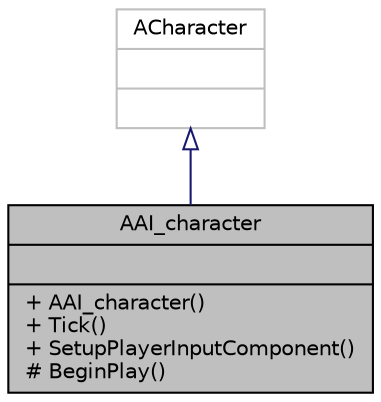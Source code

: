 digraph "AAI_character"
{
 // LATEX_PDF_SIZE
  edge [fontname="Helvetica",fontsize="10",labelfontname="Helvetica",labelfontsize="10"];
  node [fontname="Helvetica",fontsize="10",shape=record];
  Node1 [label="{AAI_character\n||+ AAI_character()\l+ Tick()\l+ SetupPlayerInputComponent()\l# BeginPlay()\l}",height=0.2,width=0.4,color="black", fillcolor="grey75", style="filled", fontcolor="black",tooltip=" "];
  Node2 -> Node1 [dir="back",color="midnightblue",fontsize="10",style="solid",arrowtail="onormal"];
  Node2 [label="{ACharacter\n||}",height=0.2,width=0.4,color="grey75", fillcolor="white", style="filled",tooltip=" "];
}
